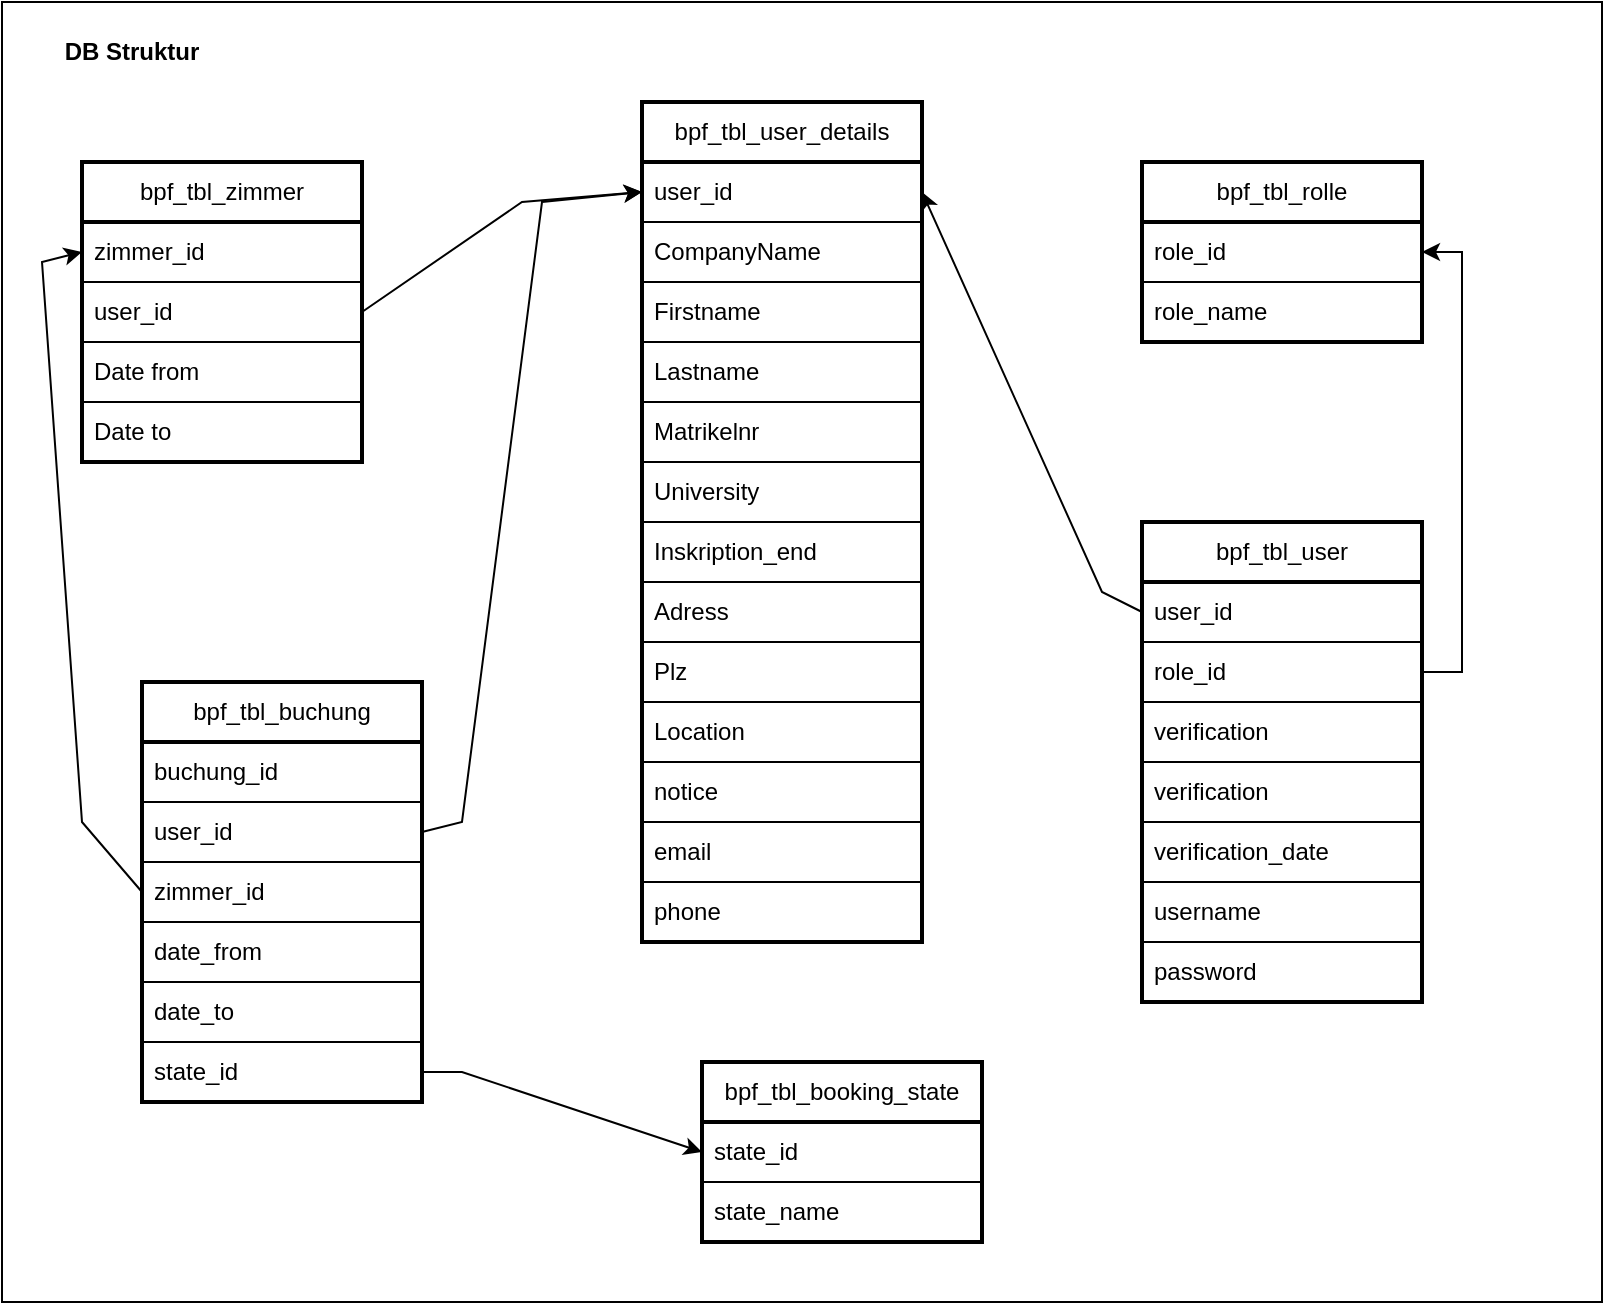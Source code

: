 <mxfile version="24.8.4">
  <diagram name="Seite-1" id="seqNzez79nwPQ90MkAKn">
    <mxGraphModel dx="1434" dy="774" grid="1" gridSize="10" guides="1" tooltips="1" connect="1" arrows="1" fold="1" page="1" pageScale="1" pageWidth="827" pageHeight="1169" math="0" shadow="0">
      <root>
        <mxCell id="0" />
        <mxCell id="1" parent="0" />
        <mxCell id="hTCSjXTw4EpgJSkp03P2-50" value="" style="rounded=0;whiteSpace=wrap;html=1;" vertex="1" parent="1">
          <mxGeometry x="40" y="30" width="800" height="650" as="geometry" />
        </mxCell>
        <mxCell id="hTCSjXTw4EpgJSkp03P2-1" value="bpf_tbl_zimmer" style="swimlane;fontStyle=0;childLayout=stackLayout;horizontal=1;startSize=30;horizontalStack=0;resizeParent=1;resizeParentMax=0;resizeLast=0;collapsible=1;marginBottom=0;whiteSpace=wrap;html=1;strokeWidth=2;" vertex="1" parent="1">
          <mxGeometry x="80" y="110" width="140" height="150" as="geometry" />
        </mxCell>
        <mxCell id="hTCSjXTw4EpgJSkp03P2-2" value="zimmer_id" style="text;strokeColor=none;fillColor=none;align=left;verticalAlign=middle;spacingLeft=4;spacingRight=4;overflow=hidden;points=[[0,0.5],[1,0.5]];portConstraint=eastwest;rotatable=0;whiteSpace=wrap;html=1;" vertex="1" parent="hTCSjXTw4EpgJSkp03P2-1">
          <mxGeometry y="30" width="140" height="30" as="geometry" />
        </mxCell>
        <mxCell id="hTCSjXTw4EpgJSkp03P2-3" value="user_id" style="text;strokeColor=default;fillColor=none;align=left;verticalAlign=middle;spacingLeft=4;spacingRight=4;overflow=hidden;points=[[0,0.5],[1,0.5]];portConstraint=eastwest;rotatable=0;whiteSpace=wrap;html=1;" vertex="1" parent="hTCSjXTw4EpgJSkp03P2-1">
          <mxGeometry y="60" width="140" height="30" as="geometry" />
        </mxCell>
        <mxCell id="hTCSjXTw4EpgJSkp03P2-4" value="Date from" style="text;strokeColor=default;fillColor=none;align=left;verticalAlign=middle;spacingLeft=4;spacingRight=4;overflow=hidden;points=[[0,0.5],[1,0.5]];portConstraint=eastwest;rotatable=0;whiteSpace=wrap;html=1;" vertex="1" parent="hTCSjXTw4EpgJSkp03P2-1">
          <mxGeometry y="90" width="140" height="30" as="geometry" />
        </mxCell>
        <mxCell id="hTCSjXTw4EpgJSkp03P2-26" value="Date to" style="text;strokeColor=none;fillColor=none;align=left;verticalAlign=middle;spacingLeft=4;spacingRight=4;overflow=hidden;points=[[0,0.5],[1,0.5]];portConstraint=eastwest;rotatable=0;whiteSpace=wrap;html=1;" vertex="1" parent="hTCSjXTw4EpgJSkp03P2-1">
          <mxGeometry y="120" width="140" height="30" as="geometry" />
        </mxCell>
        <mxCell id="hTCSjXTw4EpgJSkp03P2-5" value="bpf_tbl_user" style="swimlane;fontStyle=0;childLayout=stackLayout;horizontal=1;startSize=30;horizontalStack=0;resizeParent=1;resizeParentMax=0;resizeLast=0;collapsible=1;marginBottom=0;whiteSpace=wrap;html=1;strokeWidth=2;" vertex="1" parent="1">
          <mxGeometry x="610" y="290" width="140" height="240" as="geometry" />
        </mxCell>
        <mxCell id="hTCSjXTw4EpgJSkp03P2-6" value="user_id" style="text;strokeColor=default;fillColor=none;align=left;verticalAlign=middle;spacingLeft=4;spacingRight=4;overflow=hidden;points=[[0,0.5],[1,0.5]];portConstraint=eastwest;rotatable=0;whiteSpace=wrap;html=1;" vertex="1" parent="hTCSjXTw4EpgJSkp03P2-5">
          <mxGeometry y="30" width="140" height="30" as="geometry" />
        </mxCell>
        <mxCell id="hTCSjXTw4EpgJSkp03P2-7" value="role_id" style="text;strokeColor=default;fillColor=none;align=left;verticalAlign=middle;spacingLeft=4;spacingRight=4;overflow=hidden;points=[[0,0.5],[1,0.5]];portConstraint=eastwest;rotatable=0;whiteSpace=wrap;html=1;" vertex="1" parent="hTCSjXTw4EpgJSkp03P2-5">
          <mxGeometry y="60" width="140" height="30" as="geometry" />
        </mxCell>
        <mxCell id="hTCSjXTw4EpgJSkp03P2-71" value="verification" style="text;strokeColor=default;fillColor=none;align=left;verticalAlign=middle;spacingLeft=4;spacingRight=4;overflow=hidden;points=[[0,0.5],[1,0.5]];portConstraint=eastwest;rotatable=0;whiteSpace=wrap;html=1;" vertex="1" parent="hTCSjXTw4EpgJSkp03P2-5">
          <mxGeometry y="90" width="140" height="30" as="geometry" />
        </mxCell>
        <mxCell id="hTCSjXTw4EpgJSkp03P2-36" value="verification" style="text;strokeColor=default;fillColor=none;align=left;verticalAlign=middle;spacingLeft=4;spacingRight=4;overflow=hidden;points=[[0,0.5],[1,0.5]];portConstraint=eastwest;rotatable=0;whiteSpace=wrap;html=1;" vertex="1" parent="hTCSjXTw4EpgJSkp03P2-5">
          <mxGeometry y="120" width="140" height="30" as="geometry" />
        </mxCell>
        <mxCell id="hTCSjXTw4EpgJSkp03P2-37" value="verification_date" style="text;strokeColor=none;fillColor=none;align=left;verticalAlign=middle;spacingLeft=4;spacingRight=4;overflow=hidden;points=[[0,0.5],[1,0.5]];portConstraint=eastwest;rotatable=0;whiteSpace=wrap;html=1;" vertex="1" parent="hTCSjXTw4EpgJSkp03P2-5">
          <mxGeometry y="150" width="140" height="30" as="geometry" />
        </mxCell>
        <mxCell id="hTCSjXTw4EpgJSkp03P2-67" value="username" style="text;strokeColor=default;fillColor=none;align=left;verticalAlign=middle;spacingLeft=4;spacingRight=4;overflow=hidden;points=[[0,0.5],[1,0.5]];portConstraint=eastwest;rotatable=0;whiteSpace=wrap;html=1;" vertex="1" parent="hTCSjXTw4EpgJSkp03P2-5">
          <mxGeometry y="180" width="140" height="30" as="geometry" />
        </mxCell>
        <mxCell id="hTCSjXTw4EpgJSkp03P2-8" value="password" style="text;strokeColor=none;fillColor=none;align=left;verticalAlign=middle;spacingLeft=4;spacingRight=4;overflow=hidden;points=[[0,0.5],[1,0.5]];portConstraint=eastwest;rotatable=0;whiteSpace=wrap;html=1;" vertex="1" parent="hTCSjXTw4EpgJSkp03P2-5">
          <mxGeometry y="210" width="140" height="30" as="geometry" />
        </mxCell>
        <mxCell id="hTCSjXTw4EpgJSkp03P2-9" value="bpf_tbl_buchung" style="swimlane;fontStyle=0;childLayout=stackLayout;horizontal=1;startSize=30;horizontalStack=0;resizeParent=1;resizeParentMax=0;resizeLast=0;collapsible=1;marginBottom=0;whiteSpace=wrap;html=1;strokeWidth=2;" vertex="1" parent="1">
          <mxGeometry x="110" y="370" width="140" height="210" as="geometry" />
        </mxCell>
        <mxCell id="hTCSjXTw4EpgJSkp03P2-10" value="buchung_id" style="text;strokeColor=none;fillColor=none;align=left;verticalAlign=middle;spacingLeft=4;spacingRight=4;overflow=hidden;points=[[0,0.5],[1,0.5]];portConstraint=eastwest;rotatable=0;whiteSpace=wrap;html=1;" vertex="1" parent="hTCSjXTw4EpgJSkp03P2-9">
          <mxGeometry y="30" width="140" height="30" as="geometry" />
        </mxCell>
        <mxCell id="hTCSjXTw4EpgJSkp03P2-11" value="user_id" style="text;strokeColor=default;fillColor=none;align=left;verticalAlign=middle;spacingLeft=4;spacingRight=4;overflow=hidden;points=[[0,0.5],[1,0.5]];portConstraint=eastwest;rotatable=0;whiteSpace=wrap;html=1;" vertex="1" parent="hTCSjXTw4EpgJSkp03P2-9">
          <mxGeometry y="60" width="140" height="30" as="geometry" />
        </mxCell>
        <mxCell id="hTCSjXTw4EpgJSkp03P2-28" value="zimmer_id" style="text;strokeColor=none;fillColor=none;align=left;verticalAlign=middle;spacingLeft=4;spacingRight=4;overflow=hidden;points=[[0,0.5],[1,0.5]];portConstraint=eastwest;rotatable=0;whiteSpace=wrap;html=1;" vertex="1" parent="hTCSjXTw4EpgJSkp03P2-9">
          <mxGeometry y="90" width="140" height="30" as="geometry" />
        </mxCell>
        <mxCell id="hTCSjXTw4EpgJSkp03P2-12" value="date_from" style="text;strokeColor=default;fillColor=none;align=left;verticalAlign=middle;spacingLeft=4;spacingRight=4;overflow=hidden;points=[[0,0.5],[1,0.5]];portConstraint=eastwest;rotatable=0;whiteSpace=wrap;html=1;" vertex="1" parent="hTCSjXTw4EpgJSkp03P2-9">
          <mxGeometry y="120" width="140" height="30" as="geometry" />
        </mxCell>
        <mxCell id="hTCSjXTw4EpgJSkp03P2-27" value="date_to" style="text;strokeColor=none;fillColor=none;align=left;verticalAlign=middle;spacingLeft=4;spacingRight=4;overflow=hidden;points=[[0,0.5],[1,0.5]];portConstraint=eastwest;rotatable=0;whiteSpace=wrap;html=1;" vertex="1" parent="hTCSjXTw4EpgJSkp03P2-9">
          <mxGeometry y="150" width="140" height="30" as="geometry" />
        </mxCell>
        <mxCell id="hTCSjXTw4EpgJSkp03P2-29" value="state_id" style="text;strokeColor=default;fillColor=none;align=left;verticalAlign=middle;spacingLeft=4;spacingRight=4;overflow=hidden;points=[[0,0.5],[1,0.5]];portConstraint=eastwest;rotatable=0;whiteSpace=wrap;html=1;" vertex="1" parent="hTCSjXTw4EpgJSkp03P2-9">
          <mxGeometry y="180" width="140" height="30" as="geometry" />
        </mxCell>
        <mxCell id="hTCSjXTw4EpgJSkp03P2-15" value="bpf_tbl_rolle" style="swimlane;fontStyle=0;childLayout=stackLayout;horizontal=1;startSize=30;horizontalStack=0;resizeParent=1;resizeParentMax=0;resizeLast=0;collapsible=1;marginBottom=0;whiteSpace=wrap;html=1;strokeWidth=2;" vertex="1" parent="1">
          <mxGeometry x="610" y="110" width="140" height="90" as="geometry" />
        </mxCell>
        <mxCell id="hTCSjXTw4EpgJSkp03P2-16" value="role_id" style="text;strokeColor=default;fillColor=none;align=left;verticalAlign=middle;spacingLeft=4;spacingRight=4;overflow=hidden;points=[[0,0.5],[1,0.5]];portConstraint=eastwest;rotatable=0;whiteSpace=wrap;html=1;" vertex="1" parent="hTCSjXTw4EpgJSkp03P2-15">
          <mxGeometry y="30" width="140" height="30" as="geometry" />
        </mxCell>
        <mxCell id="hTCSjXTw4EpgJSkp03P2-17" value="role_name" style="text;strokeColor=none;fillColor=none;align=left;verticalAlign=middle;spacingLeft=4;spacingRight=4;overflow=hidden;points=[[0,0.5],[1,0.5]];portConstraint=eastwest;rotatable=0;whiteSpace=wrap;html=1;" vertex="1" parent="hTCSjXTw4EpgJSkp03P2-15">
          <mxGeometry y="60" width="140" height="30" as="geometry" />
        </mxCell>
        <mxCell id="hTCSjXTw4EpgJSkp03P2-41" value="bpf_tbl_booking_state" style="swimlane;fontStyle=0;childLayout=stackLayout;horizontal=1;startSize=30;horizontalStack=0;resizeParent=1;resizeParentMax=0;resizeLast=0;collapsible=1;marginBottom=0;whiteSpace=wrap;html=1;strokeWidth=2;" vertex="1" parent="1">
          <mxGeometry x="390" y="560" width="140" height="90" as="geometry" />
        </mxCell>
        <mxCell id="hTCSjXTw4EpgJSkp03P2-42" value="state_id" style="text;strokeColor=default;fillColor=none;align=left;verticalAlign=middle;spacingLeft=4;spacingRight=4;overflow=hidden;points=[[0,0.5],[1,0.5]];portConstraint=eastwest;rotatable=0;whiteSpace=wrap;html=1;" vertex="1" parent="hTCSjXTw4EpgJSkp03P2-41">
          <mxGeometry y="30" width="140" height="30" as="geometry" />
        </mxCell>
        <mxCell id="hTCSjXTw4EpgJSkp03P2-43" value="state_name" style="text;strokeColor=none;fillColor=none;align=left;verticalAlign=middle;spacingLeft=4;spacingRight=4;overflow=hidden;points=[[0,0.5],[1,0.5]];portConstraint=eastwest;rotatable=0;whiteSpace=wrap;html=1;" vertex="1" parent="hTCSjXTw4EpgJSkp03P2-41">
          <mxGeometry y="60" width="140" height="30" as="geometry" />
        </mxCell>
        <mxCell id="hTCSjXTw4EpgJSkp03P2-44" value="" style="endArrow=none;html=1;rounded=0;entryX=1;entryY=0.5;entryDx=0;entryDy=0;exitX=0;exitY=0.5;exitDx=0;exitDy=0;startArrow=classic;startFill=1;endFill=0;" edge="1" parent="1" source="hTCSjXTw4EpgJSkp03P2-53" target="hTCSjXTw4EpgJSkp03P2-11">
          <mxGeometry width="50" height="50" relative="1" as="geometry">
            <mxPoint x="390" y="430" as="sourcePoint" />
            <mxPoint x="440" y="380" as="targetPoint" />
            <Array as="points">
              <mxPoint x="310" y="130" />
              <mxPoint x="270" y="440" />
            </Array>
          </mxGeometry>
        </mxCell>
        <mxCell id="hTCSjXTw4EpgJSkp03P2-45" value="" style="endArrow=classic;html=1;rounded=0;entryX=1;entryY=0.5;entryDx=0;entryDy=0;exitX=1;exitY=0.5;exitDx=0;exitDy=0;" edge="1" parent="1" source="hTCSjXTw4EpgJSkp03P2-7" target="hTCSjXTw4EpgJSkp03P2-16">
          <mxGeometry width="50" height="50" relative="1" as="geometry">
            <mxPoint x="390" y="430" as="sourcePoint" />
            <mxPoint x="440" y="380" as="targetPoint" />
            <Array as="points">
              <mxPoint x="770" y="365" />
              <mxPoint x="770" y="155" />
            </Array>
          </mxGeometry>
        </mxCell>
        <mxCell id="hTCSjXTw4EpgJSkp03P2-47" value="" style="endArrow=classic;html=1;rounded=0;exitX=1;exitY=0.5;exitDx=0;exitDy=0;entryX=0;entryY=0.5;entryDx=0;entryDy=0;" edge="1" parent="1" source="hTCSjXTw4EpgJSkp03P2-29" target="hTCSjXTw4EpgJSkp03P2-42">
          <mxGeometry width="50" height="50" relative="1" as="geometry">
            <mxPoint x="390" y="430" as="sourcePoint" />
            <mxPoint x="440" y="650" as="targetPoint" />
            <Array as="points">
              <mxPoint x="270" y="565" />
            </Array>
          </mxGeometry>
        </mxCell>
        <mxCell id="hTCSjXTw4EpgJSkp03P2-48" value="" style="endArrow=none;html=1;rounded=0;entryX=1;entryY=0.5;entryDx=0;entryDy=0;exitX=0;exitY=0.5;exitDx=0;exitDy=0;startArrow=classic;startFill=1;endFill=0;" edge="1" parent="1" source="hTCSjXTw4EpgJSkp03P2-53" target="hTCSjXTw4EpgJSkp03P2-3">
          <mxGeometry width="50" height="50" relative="1" as="geometry">
            <mxPoint x="390" y="430" as="sourcePoint" />
            <mxPoint x="440" y="380" as="targetPoint" />
            <Array as="points">
              <mxPoint x="300" y="130" />
            </Array>
          </mxGeometry>
        </mxCell>
        <mxCell id="hTCSjXTw4EpgJSkp03P2-49" value="" style="endArrow=classic;html=1;rounded=0;entryX=0;entryY=0.5;entryDx=0;entryDy=0;exitX=0;exitY=0.5;exitDx=0;exitDy=0;" edge="1" parent="1" source="hTCSjXTw4EpgJSkp03P2-28" target="hTCSjXTw4EpgJSkp03P2-2">
          <mxGeometry width="50" height="50" relative="1" as="geometry">
            <mxPoint x="390" y="430" as="sourcePoint" />
            <mxPoint x="440" y="380" as="targetPoint" />
            <Array as="points">
              <mxPoint x="80" y="440" />
              <mxPoint x="60" y="160" />
            </Array>
          </mxGeometry>
        </mxCell>
        <mxCell id="hTCSjXTw4EpgJSkp03P2-51" value="DB Struktur" style="text;html=1;align=center;verticalAlign=middle;whiteSpace=wrap;rounded=0;fontStyle=1" vertex="1" parent="1">
          <mxGeometry x="60" y="40" width="90" height="30" as="geometry" />
        </mxCell>
        <mxCell id="hTCSjXTw4EpgJSkp03P2-52" value="bpf_tbl_user_details" style="swimlane;fontStyle=0;childLayout=stackLayout;horizontal=1;startSize=30;horizontalStack=0;resizeParent=1;resizeParentMax=0;resizeLast=0;collapsible=1;marginBottom=0;whiteSpace=wrap;html=1;strokeWidth=2;" vertex="1" parent="1">
          <mxGeometry x="360" y="80" width="140" height="420" as="geometry" />
        </mxCell>
        <mxCell id="hTCSjXTw4EpgJSkp03P2-53" value="user_id" style="text;strokeColor=default;fillColor=none;align=left;verticalAlign=middle;spacingLeft=4;spacingRight=4;overflow=hidden;points=[[0,0.5],[1,0.5]];portConstraint=eastwest;rotatable=0;whiteSpace=wrap;html=1;" vertex="1" parent="hTCSjXTw4EpgJSkp03P2-52">
          <mxGeometry y="30" width="140" height="30" as="geometry" />
        </mxCell>
        <mxCell id="hTCSjXTw4EpgJSkp03P2-56" value="CompanyName" style="text;strokeColor=default;fillColor=none;align=left;verticalAlign=middle;spacingLeft=4;spacingRight=4;overflow=hidden;points=[[0,0.5],[1,0.5]];portConstraint=eastwest;rotatable=0;whiteSpace=wrap;html=1;" vertex="1" parent="hTCSjXTw4EpgJSkp03P2-52">
          <mxGeometry y="60" width="140" height="30" as="geometry" />
        </mxCell>
        <mxCell id="hTCSjXTw4EpgJSkp03P2-57" value="Firstname" style="text;strokeColor=none;fillColor=none;align=left;verticalAlign=middle;spacingLeft=4;spacingRight=4;overflow=hidden;points=[[0,0.5],[1,0.5]];portConstraint=eastwest;rotatable=0;whiteSpace=wrap;html=1;" vertex="1" parent="hTCSjXTw4EpgJSkp03P2-52">
          <mxGeometry y="90" width="140" height="30" as="geometry" />
        </mxCell>
        <mxCell id="hTCSjXTw4EpgJSkp03P2-58" value="Lastname" style="text;strokeColor=default;fillColor=none;align=left;verticalAlign=middle;spacingLeft=4;spacingRight=4;overflow=hidden;points=[[0,0.5],[1,0.5]];portConstraint=eastwest;rotatable=0;whiteSpace=wrap;html=1;" vertex="1" parent="hTCSjXTw4EpgJSkp03P2-52">
          <mxGeometry y="120" width="140" height="30" as="geometry" />
        </mxCell>
        <mxCell id="hTCSjXTw4EpgJSkp03P2-59" value="Matrikelnr" style="text;strokeColor=none;fillColor=none;align=left;verticalAlign=middle;spacingLeft=4;spacingRight=4;overflow=hidden;points=[[0,0.5],[1,0.5]];portConstraint=eastwest;rotatable=0;whiteSpace=wrap;html=1;" vertex="1" parent="hTCSjXTw4EpgJSkp03P2-52">
          <mxGeometry y="150" width="140" height="30" as="geometry" />
        </mxCell>
        <mxCell id="hTCSjXTw4EpgJSkp03P2-60" value="University" style="text;strokeColor=default;fillColor=none;align=left;verticalAlign=middle;spacingLeft=4;spacingRight=4;overflow=hidden;points=[[0,0.5],[1,0.5]];portConstraint=eastwest;rotatable=0;whiteSpace=wrap;html=1;" vertex="1" parent="hTCSjXTw4EpgJSkp03P2-52">
          <mxGeometry y="180" width="140" height="30" as="geometry" />
        </mxCell>
        <mxCell id="hTCSjXTw4EpgJSkp03P2-61" value="Inskription_end" style="text;strokeColor=none;fillColor=none;align=left;verticalAlign=middle;spacingLeft=4;spacingRight=4;overflow=hidden;points=[[0,0.5],[1,0.5]];portConstraint=eastwest;rotatable=0;whiteSpace=wrap;html=1;" vertex="1" parent="hTCSjXTw4EpgJSkp03P2-52">
          <mxGeometry y="210" width="140" height="30" as="geometry" />
        </mxCell>
        <mxCell id="hTCSjXTw4EpgJSkp03P2-62" value="Adress" style="text;strokeColor=default;fillColor=none;align=left;verticalAlign=middle;spacingLeft=4;spacingRight=4;overflow=hidden;points=[[0,0.5],[1,0.5]];portConstraint=eastwest;rotatable=0;whiteSpace=wrap;html=1;" vertex="1" parent="hTCSjXTw4EpgJSkp03P2-52">
          <mxGeometry y="240" width="140" height="30" as="geometry" />
        </mxCell>
        <mxCell id="hTCSjXTw4EpgJSkp03P2-63" value="Plz" style="text;strokeColor=default;fillColor=none;align=left;verticalAlign=middle;spacingLeft=4;spacingRight=4;overflow=hidden;points=[[0,0.5],[1,0.5]];portConstraint=eastwest;rotatable=0;whiteSpace=wrap;html=1;" vertex="1" parent="hTCSjXTw4EpgJSkp03P2-52">
          <mxGeometry y="270" width="140" height="30" as="geometry" />
        </mxCell>
        <mxCell id="hTCSjXTw4EpgJSkp03P2-64" value="Location" style="text;strokeColor=none;fillColor=none;align=left;verticalAlign=middle;spacingLeft=4;spacingRight=4;overflow=hidden;points=[[0,0.5],[1,0.5]];portConstraint=eastwest;rotatable=0;whiteSpace=wrap;html=1;" vertex="1" parent="hTCSjXTw4EpgJSkp03P2-52">
          <mxGeometry y="300" width="140" height="30" as="geometry" />
        </mxCell>
        <mxCell id="hTCSjXTw4EpgJSkp03P2-40" value="notice" style="text;strokeColor=default;fillColor=none;align=left;verticalAlign=middle;spacingLeft=4;spacingRight=4;overflow=hidden;points=[[0,0.5],[1,0.5]];portConstraint=eastwest;rotatable=0;whiteSpace=wrap;html=1;" vertex="1" parent="hTCSjXTw4EpgJSkp03P2-52">
          <mxGeometry y="330" width="140" height="30" as="geometry" />
        </mxCell>
        <mxCell id="hTCSjXTw4EpgJSkp03P2-68" value="email" style="text;strokeColor=none;fillColor=none;align=left;verticalAlign=middle;spacingLeft=4;spacingRight=4;overflow=hidden;points=[[0,0.5],[1,0.5]];portConstraint=eastwest;rotatable=0;whiteSpace=wrap;html=1;" vertex="1" parent="hTCSjXTw4EpgJSkp03P2-52">
          <mxGeometry y="360" width="140" height="30" as="geometry" />
        </mxCell>
        <mxCell id="hTCSjXTw4EpgJSkp03P2-69" value="phone" style="text;strokeColor=default;fillColor=none;align=left;verticalAlign=middle;spacingLeft=4;spacingRight=4;overflow=hidden;points=[[0,0.5],[1,0.5]];portConstraint=eastwest;rotatable=0;whiteSpace=wrap;html=1;" vertex="1" parent="hTCSjXTw4EpgJSkp03P2-52">
          <mxGeometry y="390" width="140" height="30" as="geometry" />
        </mxCell>
        <mxCell id="hTCSjXTw4EpgJSkp03P2-46" value="" style="endArrow=classic;html=1;rounded=0;entryX=1;entryY=0.5;entryDx=0;entryDy=0;startArrow=none;startFill=0;endFill=1;exitX=0;exitY=0.5;exitDx=0;exitDy=0;" edge="1" parent="1" source="hTCSjXTw4EpgJSkp03P2-6" target="hTCSjXTw4EpgJSkp03P2-53">
          <mxGeometry width="50" height="50" relative="1" as="geometry">
            <mxPoint x="590" y="315" as="sourcePoint" />
            <mxPoint x="620" y="340" as="targetPoint" />
            <Array as="points">
              <mxPoint x="590" y="325" />
            </Array>
          </mxGeometry>
        </mxCell>
      </root>
    </mxGraphModel>
  </diagram>
</mxfile>
